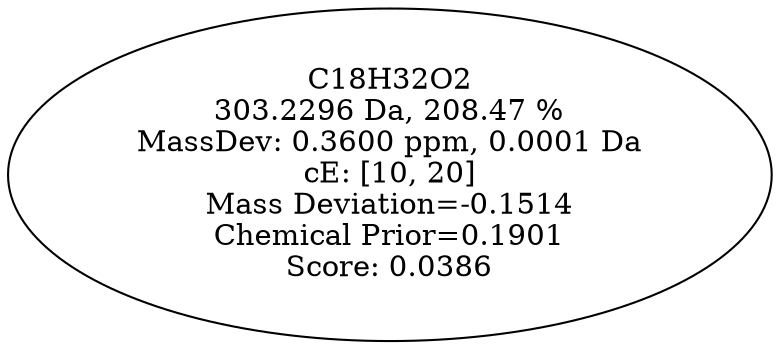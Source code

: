 strict digraph {
v1 [label="C18H32O2\n303.2296 Da, 208.47 %\nMassDev: 0.3600 ppm, 0.0001 Da\ncE: [10, 20]\nMass Deviation=-0.1514\nChemical Prior=0.1901\nScore: 0.0386"];
}